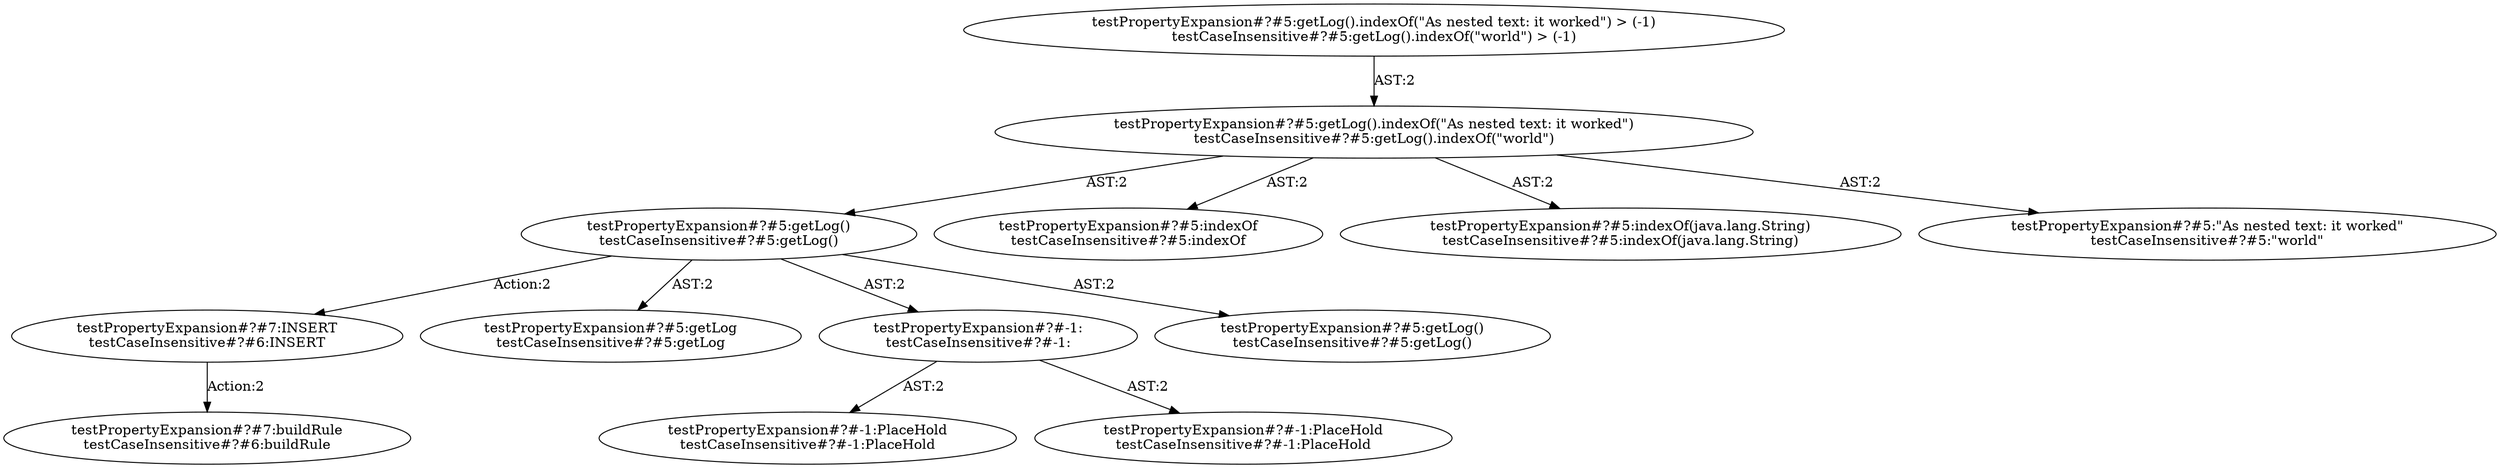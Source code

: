 digraph "Pattern" {
0 [label="testPropertyExpansion#?#7:INSERT
testCaseInsensitive#?#6:INSERT" shape=ellipse]
1 [label="testPropertyExpansion#?#5:getLog()
testCaseInsensitive#?#5:getLog()" shape=ellipse]
2 [label="testPropertyExpansion#?#5:getLog().indexOf(\"As nested text: it worked\")
testCaseInsensitive#?#5:getLog().indexOf(\"world\")" shape=ellipse]
3 [label="testPropertyExpansion#?#5:getLog().indexOf(\"As nested text: it worked\") > (-1)
testCaseInsensitive#?#5:getLog().indexOf(\"world\") > (-1)" shape=ellipse]
4 [label="testPropertyExpansion#?#5:indexOf
testCaseInsensitive#?#5:indexOf" shape=ellipse]
5 [label="testPropertyExpansion#?#5:indexOf(java.lang.String)
testCaseInsensitive#?#5:indexOf(java.lang.String)" shape=ellipse]
6 [label="testPropertyExpansion#?#5:\"As nested text: it worked\"
testCaseInsensitive#?#5:\"world\"" shape=ellipse]
7 [label="testPropertyExpansion#?#5:getLog
testCaseInsensitive#?#5:getLog" shape=ellipse]
8 [label="testPropertyExpansion#?#-1:
testCaseInsensitive#?#-1:" shape=ellipse]
9 [label="testPropertyExpansion#?#-1:PlaceHold
testCaseInsensitive#?#-1:PlaceHold" shape=ellipse]
10 [label="testPropertyExpansion#?#-1:PlaceHold
testCaseInsensitive#?#-1:PlaceHold" shape=ellipse]
11 [label="testPropertyExpansion#?#5:getLog()
testCaseInsensitive#?#5:getLog()" shape=ellipse]
12 [label="testPropertyExpansion#?#7:buildRule
testCaseInsensitive#?#6:buildRule" shape=ellipse]
0 -> 12 [label="Action:2"];
1 -> 0 [label="Action:2"];
1 -> 7 [label="AST:2"];
1 -> 8 [label="AST:2"];
1 -> 11 [label="AST:2"];
2 -> 1 [label="AST:2"];
2 -> 4 [label="AST:2"];
2 -> 5 [label="AST:2"];
2 -> 6 [label="AST:2"];
3 -> 2 [label="AST:2"];
8 -> 9 [label="AST:2"];
8 -> 10 [label="AST:2"];
}